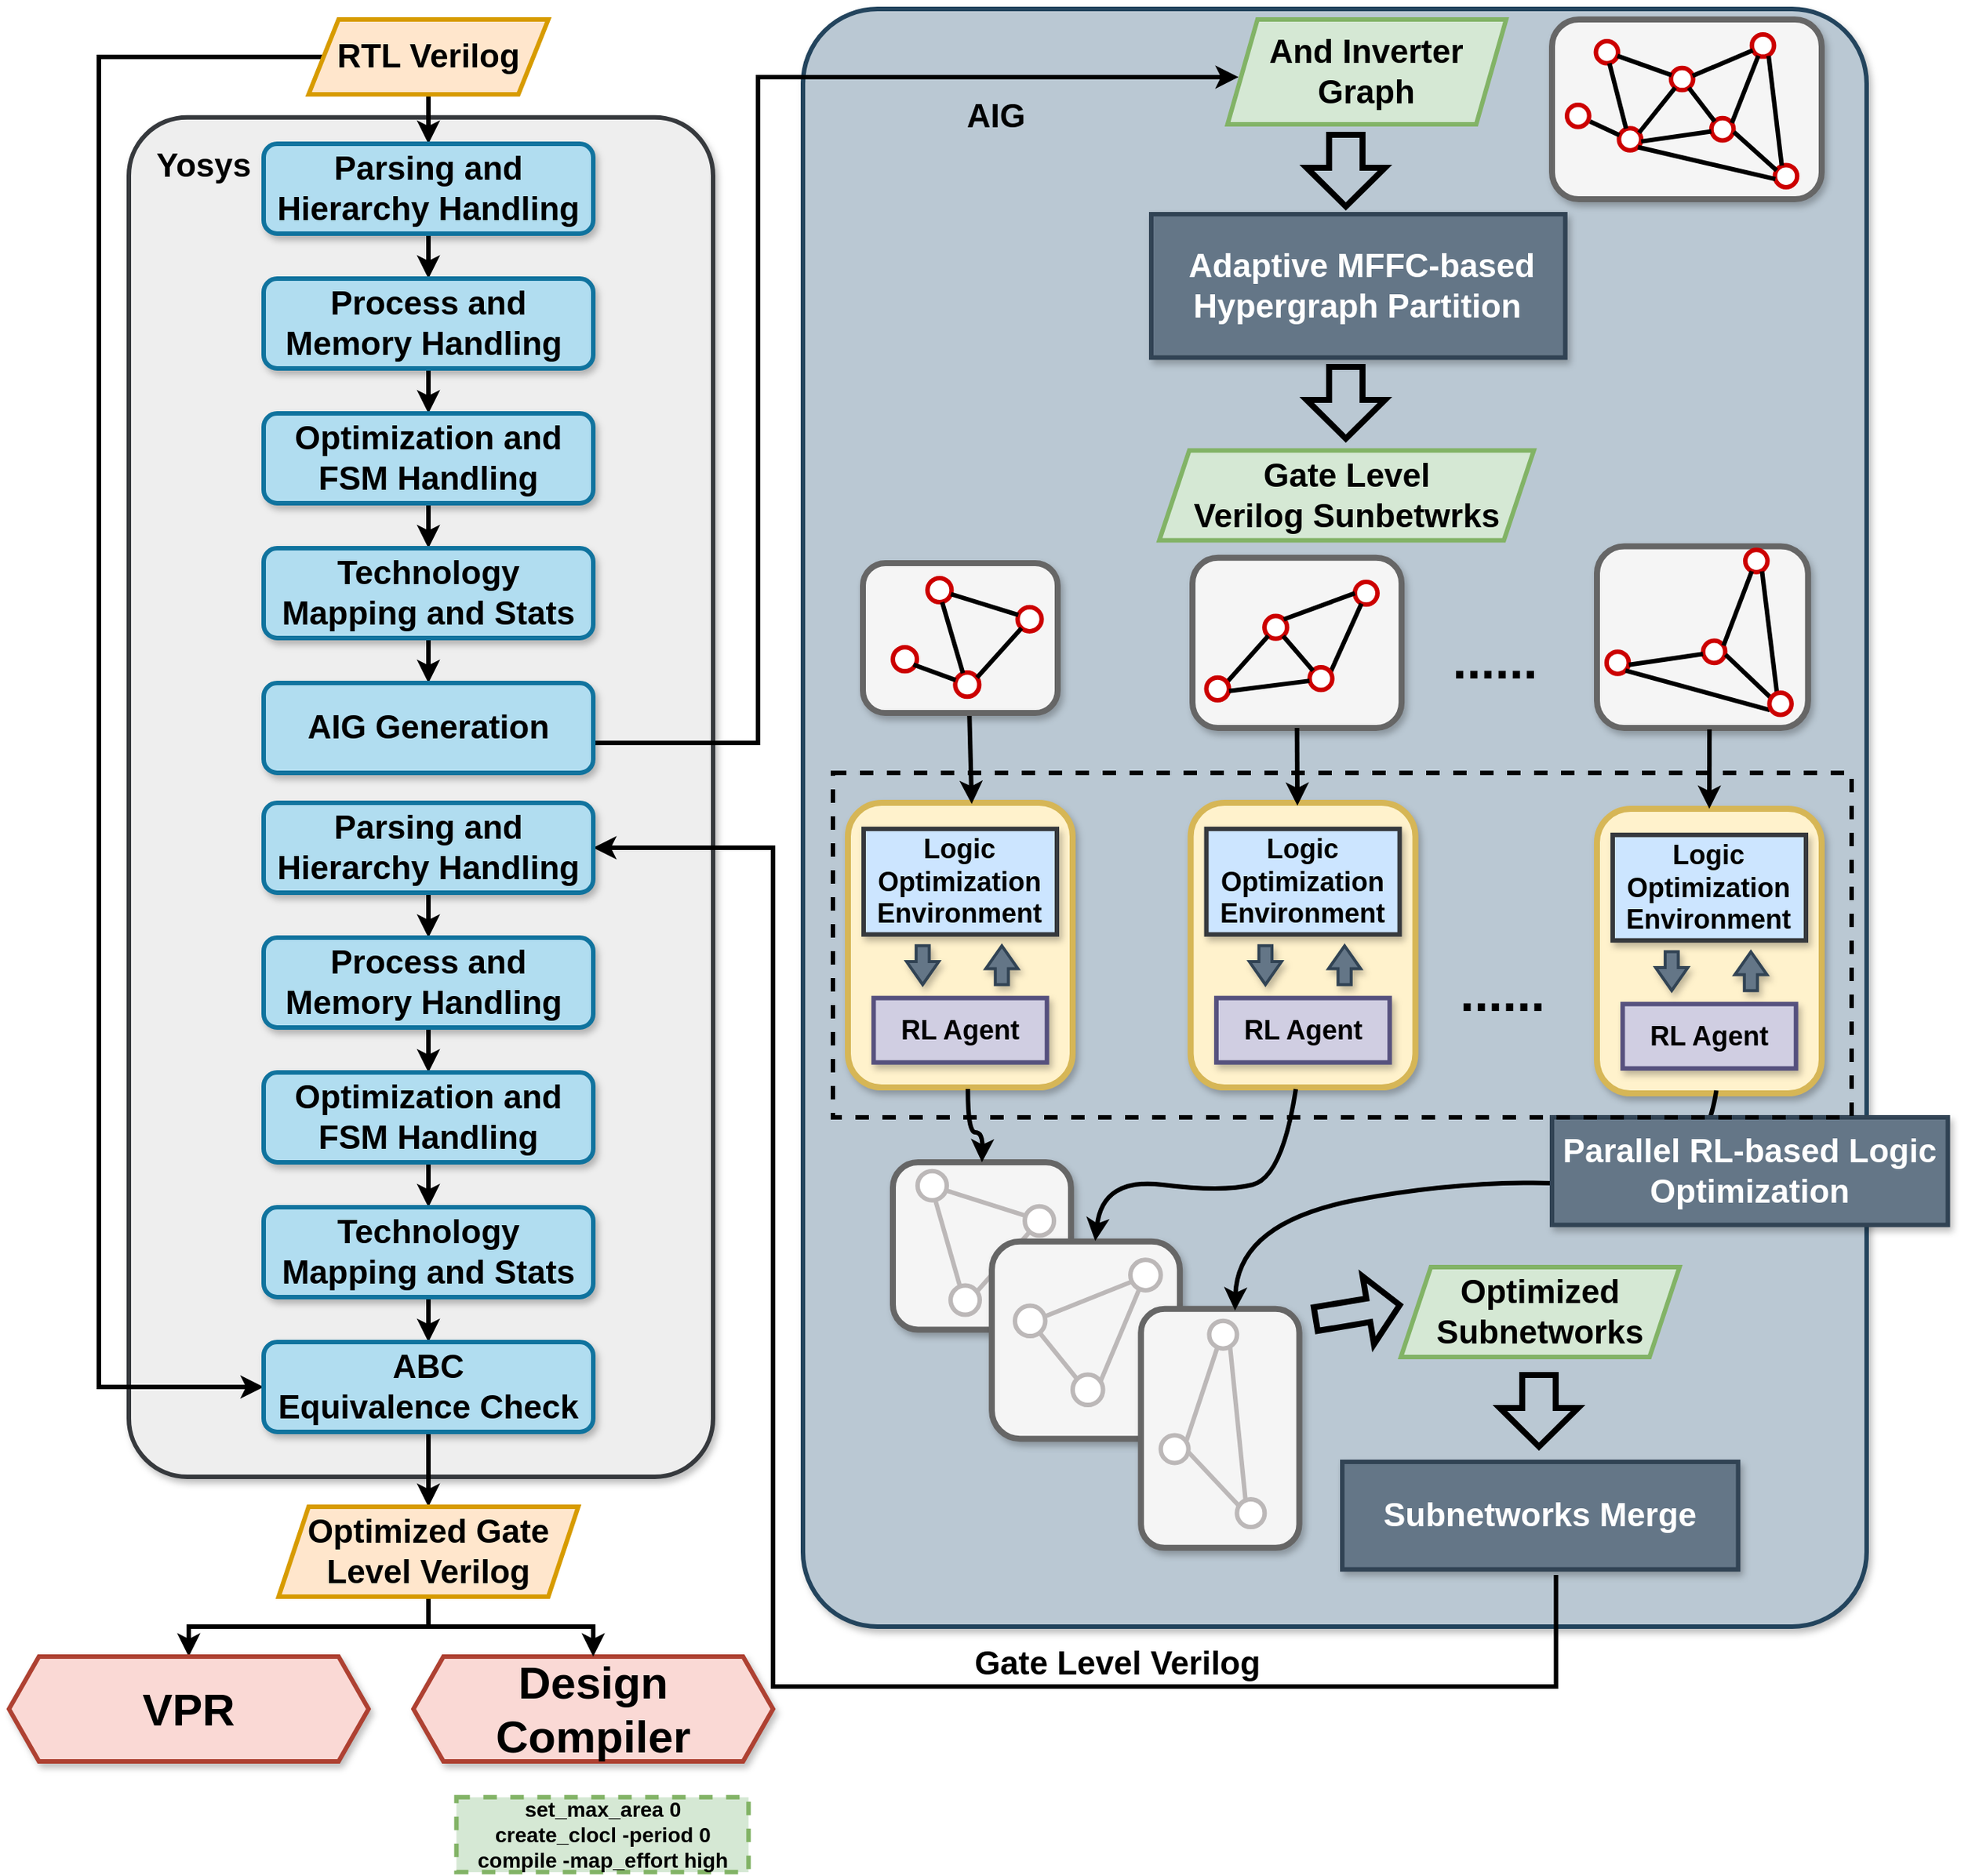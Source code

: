 <mxfile version="24.7.6">
  <diagram name="第 1 页" id="HAvIKgZ25yOHQbioZGKh">
    <mxGraphModel dx="6083" dy="3221" grid="1" gridSize="10" guides="1" tooltips="1" connect="1" arrows="1" fold="1" page="1" pageScale="1" pageWidth="1400" pageHeight="1300" math="0" shadow="0">
      <root>
        <mxCell id="0" />
        <mxCell id="1" parent="0" />
        <mxCell id="H0RHcH_2FTHYZ-mKpaNJ-111" value="" style="rounded=1;whiteSpace=wrap;html=1;fillColor=#bac8d3;strokeColor=#23445d;strokeWidth=3;shadow=1;arcSize=7;textShadow=1;" vertex="1" parent="1">
          <mxGeometry x="-2217" y="-1272" width="710" height="1080" as="geometry" />
        </mxCell>
        <mxCell id="fzru5klA7RKhJBc94vuA-6" value="&lt;font face=&quot;Helvetica&quot; size=&quot;1&quot;&gt;&lt;b style=&quot;font-size: 30px;&quot;&gt;Design Compiler&lt;/b&gt;&lt;/font&gt;" style="shape=hexagon;perimeter=hexagonPerimeter2;whiteSpace=wrap;html=1;fixedSize=1;strokeColor=#ae4132;fillColor=#fad9d5;strokeWidth=3;shadow=1;" parent="1" vertex="1">
          <mxGeometry x="-2477" y="-172" width="240" height="70" as="geometry" />
        </mxCell>
        <mxCell id="fzru5klA7RKhJBc94vuA-12" value="&lt;font face=&quot;Helvetica&quot; style=&quot;font-size: 14px;&quot;&gt;&lt;b style=&quot;&quot;&gt;set_max_area 0&lt;br&gt;create_clocl -period 0&lt;br&gt;compile -map_effort high&lt;/b&gt;&lt;/font&gt;" style="rounded=0;whiteSpace=wrap;html=1;dashed=1;perimeterSpacing=3;strokeWidth=3;fillColor=#d5e8d4;strokeColor=#82b366;" parent="1" vertex="1">
          <mxGeometry x="-2448.32" y="-78.07" width="195" height="50" as="geometry" />
        </mxCell>
        <mxCell id="-el-lTCZ7dYY3-WtjOfP-2" value="" style="rounded=1;whiteSpace=wrap;html=1;fillColor=#eeeeee;strokeColor=#36393d;strokeWidth=3;shadow=1;arcSize=10;" parent="1" vertex="1">
          <mxGeometry x="-2667" y="-1199.66" width="390" height="907.66" as="geometry" />
        </mxCell>
        <mxCell id="-el-lTCZ7dYY3-WtjOfP-6" value="" style="endArrow=classic;html=1;rounded=0;strokeWidth=3;entryX=0.431;entryY=-0.001;entryDx=0;entryDy=0;entryPerimeter=0;edgeStyle=orthogonalEdgeStyle;exitX=1;exitY=0.5;exitDx=0;exitDy=0;" parent="1" edge="1" source="H0RHcH_2FTHYZ-mKpaNJ-228">
          <mxGeometry width="50" height="50" relative="1" as="geometry">
            <mxPoint x="-2377" y="-1022" as="sourcePoint" />
            <mxPoint x="-1926.21" y="-1226.53" as="targetPoint" />
            <Array as="points">
              <mxPoint x="-2563" y="-782" />
              <mxPoint x="-2247" y="-782" />
              <mxPoint x="-2247" y="-1226" />
            </Array>
          </mxGeometry>
        </mxCell>
        <mxCell id="-el-lTCZ7dYY3-WtjOfP-274" value="" style="endArrow=classic;html=1;rounded=0;strokeWidth=3;edgeStyle=orthogonalEdgeStyle;exitX=0.54;exitY=1.052;exitDx=0;exitDy=0;exitPerimeter=0;entryX=1;entryY=0.5;entryDx=0;entryDy=0;" parent="1" source="H0RHcH_2FTHYZ-mKpaNJ-75" edge="1" target="H0RHcH_2FTHYZ-mKpaNJ-242">
          <mxGeometry width="50" height="50" relative="1" as="geometry">
            <mxPoint x="-1664.21" y="-100.06" as="sourcePoint" />
            <mxPoint x="-2407" y="-722" as="targetPoint" />
            <Array as="points">
              <mxPoint x="-1714" y="-152" />
              <mxPoint x="-2237" y="-152" />
              <mxPoint x="-2237" y="-712" />
            </Array>
          </mxGeometry>
        </mxCell>
        <mxCell id="-el-lTCZ7dYY3-WtjOfP-275" value="&lt;b style=&quot;&quot;&gt;&lt;font style=&quot;font-size: 22px;&quot;&gt;AIG&amp;nbsp;&lt;/font&gt;&lt;/b&gt;" style="text;html=1;align=center;verticalAlign=middle;whiteSpace=wrap;rounded=0;" parent="1" vertex="1">
          <mxGeometry x="-2121.62" y="-1205.15" width="74.12" height="10.15" as="geometry" />
        </mxCell>
        <mxCell id="H0RHcH_2FTHYZ-mKpaNJ-250" style="edgeStyle=orthogonalEdgeStyle;rounded=0;orthogonalLoop=1;jettySize=auto;html=1;entryX=0.5;entryY=0;entryDx=0;entryDy=0;strokeWidth=3;" edge="1" parent="1" source="SU_nRj_41NOhbr6IneJR-1" target="H0RHcH_2FTHYZ-mKpaNJ-223">
          <mxGeometry relative="1" as="geometry" />
        </mxCell>
        <mxCell id="H0RHcH_2FTHYZ-mKpaNJ-251" style="edgeStyle=orthogonalEdgeStyle;rounded=0;orthogonalLoop=1;jettySize=auto;html=1;entryX=0;entryY=0.5;entryDx=0;entryDy=0;strokeWidth=3;" edge="1" parent="1" source="SU_nRj_41NOhbr6IneJR-1" target="H0RHcH_2FTHYZ-mKpaNJ-248">
          <mxGeometry relative="1" as="geometry">
            <Array as="points">
              <mxPoint x="-2687" y="-1240" />
              <mxPoint x="-2687" y="-352" />
            </Array>
          </mxGeometry>
        </mxCell>
        <mxCell id="SU_nRj_41NOhbr6IneJR-1" value="&lt;b style=&quot;&quot;&gt;&lt;font style=&quot;font-size: 22px;&quot;&gt;RTL Verilog&lt;/font&gt;&lt;/b&gt;" style="shape=parallelogram;perimeter=parallelogramPerimeter;whiteSpace=wrap;html=1;fixedSize=1;fillColor=#ffe6cc;strokeColor=#d79b00;strokeWidth=3;" parent="1" vertex="1">
          <mxGeometry x="-2547" y="-1265" width="160" height="50" as="geometry" />
        </mxCell>
        <mxCell id="SU_nRj_41NOhbr6IneJR-2" value="&lt;font style=&quot;font-size: 22px;&quot;&gt;&lt;b&gt;Yosys&lt;/b&gt;&lt;/font&gt;" style="text;html=1;align=center;verticalAlign=middle;whiteSpace=wrap;rounded=0;" parent="1" vertex="1">
          <mxGeometry x="-2647" y="-1182" width="60" height="30" as="geometry" />
        </mxCell>
        <mxCell id="H0RHcH_2FTHYZ-mKpaNJ-74" value="" style="shape=flexArrow;endArrow=classic;html=1;rounded=0;strokeWidth=4;endWidth=25.993;endSize=7.303;width=19.31;" edge="1" parent="1">
          <mxGeometry width="50" height="50" relative="1" as="geometry">
            <mxPoint x="-1854.641" y="-1189.998" as="sourcePoint" />
            <mxPoint x="-1854.641" y="-1138.137" as="targetPoint" />
          </mxGeometry>
        </mxCell>
        <mxCell id="H0RHcH_2FTHYZ-mKpaNJ-75" value="&lt;b style=&quot;&quot;&gt;&lt;font style=&quot;font-size: 22px;&quot;&gt;Subnetworks Merge&lt;/font&gt;&lt;/b&gt;" style="rounded=0;whiteSpace=wrap;html=1;fillColor=#647687;fontColor=#ffffff;strokeColor=#314354;strokeWidth=3;shadow=1;container=0;" vertex="1" parent="1">
          <mxGeometry x="-1857.004" y="-301.998" width="264.237" height="71.808" as="geometry" />
        </mxCell>
        <mxCell id="H0RHcH_2FTHYZ-mKpaNJ-76" value="" style="shape=flexArrow;endArrow=classic;html=1;rounded=0;strokeWidth=4;endWidth=25.993;endSize=7.303;width=19.31;" edge="1" parent="1">
          <mxGeometry width="50" height="50" relative="1" as="geometry">
            <mxPoint x="-1725.716" y="-361.997" as="sourcePoint" />
            <mxPoint x="-1725.716" y="-310.136" as="targetPoint" />
          </mxGeometry>
        </mxCell>
        <mxCell id="H0RHcH_2FTHYZ-mKpaNJ-93" value="" style="shape=flexArrow;endArrow=classic;html=1;rounded=0;strokeWidth=4;endWidth=25.993;endSize=7.303;width=19.31;" edge="1" parent="1">
          <mxGeometry width="50" height="50" relative="1" as="geometry">
            <mxPoint x="-1854.641" y="-1035.001" as="sourcePoint" />
            <mxPoint x="-1854.641" y="-983.139" as="targetPoint" />
          </mxGeometry>
        </mxCell>
        <mxCell id="H0RHcH_2FTHYZ-mKpaNJ-94" value="&lt;span style=&quot;font-size: 34px;&quot;&gt;&lt;b&gt;......&lt;/b&gt;&lt;/span&gt;" style="text;html=1;align=center;verticalAlign=middle;whiteSpace=wrap;rounded=0;container=0;" vertex="1" parent="1">
          <mxGeometry x="-1800.645" y="-849.264" width="92.483" height="23.936" as="geometry" />
        </mxCell>
        <mxCell id="H0RHcH_2FTHYZ-mKpaNJ-73" value="&lt;b style=&quot;color: rgb(0, 0, 0);&quot;&gt;&lt;font style=&quot;font-size: 22px;&quot; color=&quot;#ffffff&quot;&gt;&amp;nbsp;Adaptive MFFC-based Hypergraph Partition&lt;/font&gt;&lt;/b&gt;" style="rounded=0;whiteSpace=wrap;html=1;fillColor=#647687;fontColor=#ffffff;strokeColor=#314354;strokeWidth=3;shadow=1;container=0;" vertex="1" parent="1">
          <mxGeometry x="-1984.51" y="-1135" width="276.35" height="95.74" as="geometry" />
        </mxCell>
        <mxCell id="H0RHcH_2FTHYZ-mKpaNJ-119" value="" style="group" vertex="1" connectable="0" parent="1">
          <mxGeometry x="-1687" y="-913.27" width="140.89" height="121.27" as="geometry" />
        </mxCell>
        <mxCell id="H0RHcH_2FTHYZ-mKpaNJ-77" value="" style="rounded=1;whiteSpace=wrap;html=1;fillColor=#f5f5f5;fontColor=#333333;strokeColor=#666666;strokeWidth=4;shadow=1;container=0;" vertex="1" parent="H0RHcH_2FTHYZ-mKpaNJ-119">
          <mxGeometry width="140.89" height="121.27" as="geometry" />
        </mxCell>
        <mxCell id="H0RHcH_2FTHYZ-mKpaNJ-85" value="" style="ellipse;whiteSpace=wrap;html=1;aspect=fixed;strokeColor=#CC0000;strokeWidth=3;container=0;" vertex="1" parent="H0RHcH_2FTHYZ-mKpaNJ-119">
          <mxGeometry x="6.441" y="70.337" width="14.79" height="14.79" as="geometry" />
        </mxCell>
        <mxCell id="H0RHcH_2FTHYZ-mKpaNJ-86" value="" style="ellipse;whiteSpace=wrap;html=1;aspect=fixed;strokeColor=#CC0000;strokeWidth=3;container=0;" vertex="1" parent="H0RHcH_2FTHYZ-mKpaNJ-119">
          <mxGeometry x="70.848" y="63.06" width="14.79" height="14.79" as="geometry" />
        </mxCell>
        <mxCell id="H0RHcH_2FTHYZ-mKpaNJ-87" value="" style="ellipse;whiteSpace=wrap;html=1;aspect=fixed;strokeColor=#CC0000;strokeWidth=3;container=0;" vertex="1" parent="H0RHcH_2FTHYZ-mKpaNJ-119">
          <mxGeometry x="99.026" y="2.425" width="14.79" height="14.79" as="geometry" />
        </mxCell>
        <mxCell id="H0RHcH_2FTHYZ-mKpaNJ-88" value="" style="endArrow=none;html=1;rounded=0;strokeWidth=3;exitX=1.003;exitY=0.597;exitDx=0;exitDy=0;exitPerimeter=0;entryX=-0.006;entryY=0.597;entryDx=0;entryDy=0;entryPerimeter=0;" edge="1" parent="H0RHcH_2FTHYZ-mKpaNJ-119" source="H0RHcH_2FTHYZ-mKpaNJ-85" target="H0RHcH_2FTHYZ-mKpaNJ-86">
          <mxGeometry width="50" height="50" relative="1" as="geometry">
            <mxPoint x="24.958" y="79.068" as="sourcePoint" />
            <mxPoint x="49.11" y="48.508" as="targetPoint" />
          </mxGeometry>
        </mxCell>
        <mxCell id="H0RHcH_2FTHYZ-mKpaNJ-89" value="" style="endArrow=none;html=1;rounded=0;strokeWidth=3;entryX=0.923;entryY=0.216;entryDx=0;entryDy=0;exitX=0.292;exitY=0.963;exitDx=0;exitDy=0;exitPerimeter=0;entryPerimeter=0;" edge="1" parent="H0RHcH_2FTHYZ-mKpaNJ-119" source="H0RHcH_2FTHYZ-mKpaNJ-87" target="H0RHcH_2FTHYZ-mKpaNJ-86">
          <mxGeometry width="50" height="50" relative="1" as="geometry">
            <mxPoint x="59.979" y="48.508" as="sourcePoint" />
            <mxPoint x="77.288" y="70.822" as="targetPoint" />
          </mxGeometry>
        </mxCell>
        <mxCell id="H0RHcH_2FTHYZ-mKpaNJ-90" value="" style="endArrow=none;html=1;rounded=0;strokeWidth=3;exitX=1.012;exitY=0.625;exitDx=0;exitDy=0;exitPerimeter=0;entryX=0.073;entryY=0.237;entryDx=0;entryDy=0;entryPerimeter=0;" edge="1" parent="H0RHcH_2FTHYZ-mKpaNJ-119" source="H0RHcH_2FTHYZ-mKpaNJ-86" target="H0RHcH_2FTHYZ-mKpaNJ-108">
          <mxGeometry width="50" height="50" relative="1" as="geometry">
            <mxPoint x="86.949" y="48.508" as="sourcePoint" />
            <mxPoint x="154.174" y="94.591" as="targetPoint" />
          </mxGeometry>
        </mxCell>
        <mxCell id="H0RHcH_2FTHYZ-mKpaNJ-91" value="" style="endArrow=none;html=1;rounded=0;strokeWidth=3;entryX=0.308;entryY=0.021;entryDx=0;entryDy=0;exitX=0.755;exitY=0.968;exitDx=0;exitDy=0;exitPerimeter=0;entryPerimeter=0;" edge="1" parent="H0RHcH_2FTHYZ-mKpaNJ-119" source="H0RHcH_2FTHYZ-mKpaNJ-87">
          <mxGeometry width="50" height="50" relative="1" as="geometry">
            <mxPoint x="107.881" y="26.194" as="sourcePoint" />
            <mxPoint x="120.087" y="97.423" as="targetPoint" />
          </mxGeometry>
        </mxCell>
        <mxCell id="H0RHcH_2FTHYZ-mKpaNJ-92" value="" style="endArrow=none;html=1;rounded=0;strokeWidth=3;exitX=1;exitY=1;exitDx=0;exitDy=0;entryX=0.018;entryY=0.633;entryDx=0;entryDy=0;entryPerimeter=0;" edge="1" parent="H0RHcH_2FTHYZ-mKpaNJ-119" source="H0RHcH_2FTHYZ-mKpaNJ-85">
          <mxGeometry width="50" height="50" relative="1" as="geometry">
            <mxPoint x="26.568" y="86.829" as="sourcePoint" />
            <mxPoint x="115.417" y="109.298" as="targetPoint" />
          </mxGeometry>
        </mxCell>
        <mxCell id="H0RHcH_2FTHYZ-mKpaNJ-108" value="" style="ellipse;whiteSpace=wrap;html=1;aspect=fixed;strokeColor=#CC0000;strokeWidth=3;container=0;" vertex="1" parent="H0RHcH_2FTHYZ-mKpaNJ-119">
          <mxGeometry x="115.127" y="97.744" width="14.79" height="14.79" as="geometry" />
        </mxCell>
        <mxCell id="H0RHcH_2FTHYZ-mKpaNJ-10" value="&lt;span style=&quot;font-size: 34px;&quot;&gt;&lt;b&gt;......&lt;/b&gt;&lt;/span&gt;" style="text;html=1;align=center;verticalAlign=middle;whiteSpace=wrap;rounded=0;container=0;" vertex="1" parent="1">
          <mxGeometry x="-1796.021" y="-627.058" width="92.483" height="23.936" as="geometry" />
        </mxCell>
        <mxCell id="H0RHcH_2FTHYZ-mKpaNJ-186" value="" style="group" vertex="1" connectable="0" parent="1">
          <mxGeometry x="-1717" y="-1265" width="180" height="120" as="geometry" />
        </mxCell>
        <mxCell id="H0RHcH_2FTHYZ-mKpaNJ-185" value="" style="rounded=1;whiteSpace=wrap;html=1;fillColor=#f5f5f5;fontColor=#333333;strokeColor=#666666;strokeWidth=4;shadow=1;container=0;" vertex="1" parent="H0RHcH_2FTHYZ-mKpaNJ-186">
          <mxGeometry width="180" height="120" as="geometry" />
        </mxCell>
        <mxCell id="H0RHcH_2FTHYZ-mKpaNJ-155" value="" style="ellipse;whiteSpace=wrap;html=1;aspect=fixed;strokeColor=#CC0000;strokeWidth=3;container=0;" vertex="1" parent="H0RHcH_2FTHYZ-mKpaNJ-186">
          <mxGeometry x="29.28" y="14.472" width="14.81" height="14.81" as="geometry" />
        </mxCell>
        <mxCell id="H0RHcH_2FTHYZ-mKpaNJ-156" value="" style="ellipse;whiteSpace=wrap;html=1;aspect=fixed;strokeColor=#CC0000;strokeWidth=3;container=0;" vertex="1" parent="H0RHcH_2FTHYZ-mKpaNJ-186">
          <mxGeometry x="44.704" y="72.605" width="14.81" height="14.81" as="geometry" />
        </mxCell>
        <mxCell id="H0RHcH_2FTHYZ-mKpaNJ-157" value="" style="ellipse;whiteSpace=wrap;html=1;aspect=fixed;strokeColor=#CC0000;strokeWidth=3;container=0;" vertex="1" parent="H0RHcH_2FTHYZ-mKpaNJ-186">
          <mxGeometry x="79.408" y="32.359" width="14.81" height="14.81" as="geometry" />
        </mxCell>
        <mxCell id="H0RHcH_2FTHYZ-mKpaNJ-158" value="" style="ellipse;whiteSpace=wrap;html=1;aspect=fixed;strokeColor=#CC0000;strokeWidth=3;container=0;" vertex="1" parent="H0RHcH_2FTHYZ-mKpaNJ-186">
          <mxGeometry x="106.4" y="65.898" width="14.81" height="14.81" as="geometry" />
        </mxCell>
        <mxCell id="H0RHcH_2FTHYZ-mKpaNJ-159" value="" style="ellipse;whiteSpace=wrap;html=1;aspect=fixed;strokeColor=#CC0000;strokeWidth=3;container=0;" vertex="1" parent="H0RHcH_2FTHYZ-mKpaNJ-186">
          <mxGeometry x="133.392" y="10" width="14.81" height="14.81" as="geometry" />
        </mxCell>
        <mxCell id="H0RHcH_2FTHYZ-mKpaNJ-160" value="" style="ellipse;whiteSpace=wrap;html=1;aspect=fixed;strokeColor=#CC0000;strokeWidth=3;container=0;" vertex="1" parent="H0RHcH_2FTHYZ-mKpaNJ-186">
          <mxGeometry x="148.816" y="97.2" width="14.81" height="14.81" as="geometry" />
        </mxCell>
        <mxCell id="H0RHcH_2FTHYZ-mKpaNJ-161" value="" style="ellipse;whiteSpace=wrap;html=1;aspect=fixed;strokeColor=#CC0000;strokeWidth=3;container=0;" vertex="1" parent="H0RHcH_2FTHYZ-mKpaNJ-186">
          <mxGeometry x="10" y="56.954" width="14.81" height="14.81" as="geometry" />
        </mxCell>
        <mxCell id="H0RHcH_2FTHYZ-mKpaNJ-162" value="" style="endArrow=none;html=1;rounded=0;strokeWidth=3;exitX=0.017;exitY=0.313;exitDx=0;exitDy=0;exitPerimeter=0;" edge="1" parent="H0RHcH_2FTHYZ-mKpaNJ-186" source="H0RHcH_2FTHYZ-mKpaNJ-156">
          <mxGeometry width="50" height="50" relative="1" as="geometry">
            <mxPoint x="6.144" y="90.493" as="sourcePoint" />
            <mxPoint x="25.424" y="68.134" as="targetPoint" />
          </mxGeometry>
        </mxCell>
        <mxCell id="H0RHcH_2FTHYZ-mKpaNJ-163" value="" style="endArrow=none;html=1;rounded=0;strokeWidth=3;exitX=0.321;exitY=0.022;exitDx=0;exitDy=0;exitPerimeter=0;entryX=0.609;entryY=1;entryDx=0;entryDy=0;entryPerimeter=0;" edge="1" parent="H0RHcH_2FTHYZ-mKpaNJ-186" source="H0RHcH_2FTHYZ-mKpaNJ-156" target="H0RHcH_2FTHYZ-mKpaNJ-155">
          <mxGeometry width="50" height="50" relative="1" as="geometry">
            <mxPoint x="56.658" y="42.644" as="sourcePoint" />
            <mxPoint x="36.992" y="32.359" as="targetPoint" />
          </mxGeometry>
        </mxCell>
        <mxCell id="H0RHcH_2FTHYZ-mKpaNJ-164" value="" style="endArrow=none;html=1;rounded=0;strokeWidth=3;exitX=0.027;exitY=0.324;exitDx=0;exitDy=0;exitPerimeter=0;entryX=0.974;entryY=0.663;entryDx=0;entryDy=0;entryPerimeter=0;" edge="1" parent="H0RHcH_2FTHYZ-mKpaNJ-186" source="H0RHcH_2FTHYZ-mKpaNJ-157" target="H0RHcH_2FTHYZ-mKpaNJ-155">
          <mxGeometry width="50" height="50" relative="1" as="geometry">
            <mxPoint x="64.37" y="38.172" as="sourcePoint" />
            <mxPoint x="44.704" y="27.887" as="targetPoint" />
          </mxGeometry>
        </mxCell>
        <mxCell id="H0RHcH_2FTHYZ-mKpaNJ-165" value="" style="endArrow=none;html=1;rounded=0;strokeWidth=3;exitX=0.906;exitY=0.204;exitDx=0;exitDy=0;exitPerimeter=0;" edge="1" parent="H0RHcH_2FTHYZ-mKpaNJ-186" source="H0RHcH_2FTHYZ-mKpaNJ-156" target="H0RHcH_2FTHYZ-mKpaNJ-157">
          <mxGeometry width="50" height="50" relative="1" as="geometry">
            <mxPoint x="52.802" y="87.362" as="sourcePoint" />
            <mxPoint x="33.136" y="77.077" as="targetPoint" />
          </mxGeometry>
        </mxCell>
        <mxCell id="H0RHcH_2FTHYZ-mKpaNJ-166" value="" style="endArrow=none;html=1;rounded=0;strokeWidth=3;exitX=1.003;exitY=0.597;exitDx=0;exitDy=0;exitPerimeter=0;entryX=-0.006;entryY=0.597;entryDx=0;entryDy=0;entryPerimeter=0;" edge="1" parent="H0RHcH_2FTHYZ-mKpaNJ-186" source="H0RHcH_2FTHYZ-mKpaNJ-156" target="H0RHcH_2FTHYZ-mKpaNJ-158">
          <mxGeometry width="50" height="50" relative="1" as="geometry">
            <mxPoint x="62.442" y="80.655" as="sourcePoint" />
            <mxPoint x="85.578" y="52.482" as="targetPoint" />
          </mxGeometry>
        </mxCell>
        <mxCell id="H0RHcH_2FTHYZ-mKpaNJ-167" value="" style="endArrow=none;html=1;rounded=0;strokeWidth=3;entryX=0;entryY=0;entryDx=0;entryDy=0;" edge="1" parent="H0RHcH_2FTHYZ-mKpaNJ-186" source="H0RHcH_2FTHYZ-mKpaNJ-157" target="H0RHcH_2FTHYZ-mKpaNJ-158">
          <mxGeometry width="50" height="50" relative="1" as="geometry">
            <mxPoint x="63.984" y="87.809" as="sourcePoint" />
            <mxPoint x="111.027" y="83.785" as="targetPoint" />
          </mxGeometry>
        </mxCell>
        <mxCell id="H0RHcH_2FTHYZ-mKpaNJ-168" value="" style="endArrow=none;html=1;rounded=0;strokeWidth=3;exitX=0.975;exitY=0.358;exitDx=0;exitDy=0;exitPerimeter=0;entryX=0.04;entryY=0.72;entryDx=0;entryDy=0;entryPerimeter=0;" edge="1" parent="H0RHcH_2FTHYZ-mKpaNJ-186" source="H0RHcH_2FTHYZ-mKpaNJ-157" target="H0RHcH_2FTHYZ-mKpaNJ-159">
          <mxGeometry width="50" height="50" relative="1" as="geometry">
            <mxPoint x="62.442" y="80.655" as="sourcePoint" />
            <mxPoint x="85.578" y="52.482" as="targetPoint" />
          </mxGeometry>
        </mxCell>
        <mxCell id="H0RHcH_2FTHYZ-mKpaNJ-169" value="" style="endArrow=none;html=1;rounded=0;strokeWidth=3;entryX=0.923;entryY=0.216;entryDx=0;entryDy=0;exitX=0.292;exitY=0.963;exitDx=0;exitDy=0;exitPerimeter=0;entryPerimeter=0;" edge="1" parent="H0RHcH_2FTHYZ-mKpaNJ-186" source="H0RHcH_2FTHYZ-mKpaNJ-159" target="H0RHcH_2FTHYZ-mKpaNJ-158">
          <mxGeometry width="50" height="50" relative="1" as="geometry">
            <mxPoint x="95.989" y="52.482" as="sourcePoint" />
            <mxPoint x="112.57" y="73.053" as="targetPoint" />
          </mxGeometry>
        </mxCell>
        <mxCell id="H0RHcH_2FTHYZ-mKpaNJ-170" value="" style="endArrow=none;html=1;rounded=0;strokeWidth=3;exitX=1.012;exitY=0.625;exitDx=0;exitDy=0;exitPerimeter=0;entryX=0.073;entryY=0.237;entryDx=0;entryDy=0;entryPerimeter=0;" edge="1" parent="H0RHcH_2FTHYZ-mKpaNJ-186" source="H0RHcH_2FTHYZ-mKpaNJ-158" target="H0RHcH_2FTHYZ-mKpaNJ-160">
          <mxGeometry width="50" height="50" relative="1" as="geometry">
            <mxPoint x="95.989" y="52.482" as="sourcePoint" />
            <mxPoint x="160.384" y="94.964" as="targetPoint" />
          </mxGeometry>
        </mxCell>
        <mxCell id="H0RHcH_2FTHYZ-mKpaNJ-171" value="" style="endArrow=none;html=1;rounded=0;strokeWidth=3;entryX=0.308;entryY=0.021;entryDx=0;entryDy=0;exitX=0.755;exitY=0.968;exitDx=0;exitDy=0;exitPerimeter=0;entryPerimeter=0;" edge="1" parent="H0RHcH_2FTHYZ-mKpaNJ-186" source="H0RHcH_2FTHYZ-mKpaNJ-159" target="H0RHcH_2FTHYZ-mKpaNJ-160">
          <mxGeometry width="50" height="50" relative="1" as="geometry">
            <mxPoint x="141.875" y="31.912" as="sourcePoint" />
            <mxPoint x="124.523" y="74.394" as="targetPoint" />
          </mxGeometry>
        </mxCell>
        <mxCell id="H0RHcH_2FTHYZ-mKpaNJ-172" value="" style="endArrow=none;html=1;rounded=0;strokeWidth=3;exitX=1;exitY=1;exitDx=0;exitDy=0;entryX=0.018;entryY=0.633;entryDx=0;entryDy=0;entryPerimeter=0;" edge="1" parent="H0RHcH_2FTHYZ-mKpaNJ-186" source="H0RHcH_2FTHYZ-mKpaNJ-156" target="H0RHcH_2FTHYZ-mKpaNJ-160">
          <mxGeometry width="50" height="50" relative="1" as="geometry">
            <mxPoint x="63.984" y="87.809" as="sourcePoint" />
            <mxPoint x="168.096" y="99.436" as="targetPoint" />
          </mxGeometry>
        </mxCell>
        <mxCell id="H0RHcH_2FTHYZ-mKpaNJ-187" value="&lt;b style=&quot;font-size: 22px;&quot;&gt;And Inverter Graph&lt;/b&gt;" style="shape=parallelogram;perimeter=parallelogramPerimeter;whiteSpace=wrap;html=1;fixedSize=1;fillColor=#d5e8d4;strokeColor=#82b366;strokeWidth=3;" vertex="1" parent="1">
          <mxGeometry x="-1933.6" y="-1265" width="185.98" height="70" as="geometry" />
        </mxCell>
        <mxCell id="H0RHcH_2FTHYZ-mKpaNJ-188" value="" style="group" vertex="1" connectable="0" parent="1">
          <mxGeometry x="-1957" y="-905.6" width="139.57" height="113.6" as="geometry" />
        </mxCell>
        <mxCell id="H0RHcH_2FTHYZ-mKpaNJ-78" value="" style="rounded=1;whiteSpace=wrap;html=1;fillColor=#f5f5f5;fontColor=#333333;strokeColor=#666666;strokeWidth=4;shadow=1;container=0;" vertex="1" parent="H0RHcH_2FTHYZ-mKpaNJ-188">
          <mxGeometry width="139.57" height="113.6" as="geometry" />
        </mxCell>
        <mxCell id="H0RHcH_2FTHYZ-mKpaNJ-115" value="" style="group" vertex="1" connectable="0" parent="H0RHcH_2FTHYZ-mKpaNJ-188">
          <mxGeometry x="9.26" y="16.09" width="129.57" height="93.6" as="geometry" />
        </mxCell>
        <mxCell id="H0RHcH_2FTHYZ-mKpaNJ-79" value="" style="ellipse;whiteSpace=wrap;html=1;aspect=fixed;strokeColor=#CC0000;strokeWidth=3;container=0;" vertex="1" parent="H0RHcH_2FTHYZ-mKpaNJ-115">
          <mxGeometry x="38.787" y="22.817" width="15.113" height="15.113" as="geometry" />
        </mxCell>
        <mxCell id="H0RHcH_2FTHYZ-mKpaNJ-80" value="" style="ellipse;whiteSpace=wrap;html=1;aspect=fixed;strokeColor=#CC0000;strokeWidth=3;container=0;" vertex="1" parent="H0RHcH_2FTHYZ-mKpaNJ-115">
          <mxGeometry x="99.121" width="15.113" height="15.113" as="geometry" />
        </mxCell>
        <mxCell id="H0RHcH_2FTHYZ-mKpaNJ-81" value="" style="endArrow=none;html=1;rounded=0;strokeWidth=3;exitX=0.906;exitY=0.204;exitDx=0;exitDy=0;exitPerimeter=0;" edge="1" parent="H0RHcH_2FTHYZ-mKpaNJ-115" source="H0RHcH_2FTHYZ-mKpaNJ-105" target="H0RHcH_2FTHYZ-mKpaNJ-79">
          <mxGeometry width="50" height="50" relative="1" as="geometry">
            <mxPoint x="9.05" y="78.946" as="sourcePoint" />
            <mxPoint x="-12.929" y="68.45" as="targetPoint" />
          </mxGeometry>
        </mxCell>
        <mxCell id="H0RHcH_2FTHYZ-mKpaNJ-84" value="" style="endArrow=none;html=1;rounded=0;strokeWidth=3;entryX=0.923;entryY=0.216;entryDx=0;entryDy=0;exitX=0.292;exitY=0.963;exitDx=0;exitDy=0;exitPerimeter=0;entryPerimeter=0;" edge="1" parent="H0RHcH_2FTHYZ-mKpaNJ-115" source="H0RHcH_2FTHYZ-mKpaNJ-80" target="H0RHcH_2FTHYZ-mKpaNJ-106">
          <mxGeometry width="50" height="50" relative="1" as="geometry">
            <mxPoint x="57.318" y="43.352" as="sourcePoint" />
            <mxPoint x="75.849" y="64.343" as="targetPoint" />
          </mxGeometry>
        </mxCell>
        <mxCell id="H0RHcH_2FTHYZ-mKpaNJ-105" value="" style="ellipse;whiteSpace=wrap;html=1;aspect=fixed;strokeColor=#CC0000;strokeWidth=3;container=0;" vertex="1" parent="H0RHcH_2FTHYZ-mKpaNJ-115">
          <mxGeometry y="63.887" width="15.113" height="15.113" as="geometry" />
        </mxCell>
        <mxCell id="H0RHcH_2FTHYZ-mKpaNJ-106" value="" style="ellipse;whiteSpace=wrap;html=1;aspect=fixed;strokeColor=#CC0000;strokeWidth=3;container=0;" vertex="1" parent="H0RHcH_2FTHYZ-mKpaNJ-115">
          <mxGeometry x="68.954" y="57.042" width="15.113" height="15.113" as="geometry" />
        </mxCell>
        <mxCell id="H0RHcH_2FTHYZ-mKpaNJ-107" value="" style="endArrow=none;html=1;rounded=0;strokeWidth=3;exitX=1.003;exitY=0.597;exitDx=0;exitDy=0;exitPerimeter=0;entryX=-0.006;entryY=0.597;entryDx=0;entryDy=0;entryPerimeter=0;" edge="1" parent="H0RHcH_2FTHYZ-mKpaNJ-115" source="H0RHcH_2FTHYZ-mKpaNJ-105" target="H0RHcH_2FTHYZ-mKpaNJ-106">
          <mxGeometry width="50" height="50" relative="1" as="geometry">
            <mxPoint x="19.824" y="72.101" as="sourcePoint" />
            <mxPoint x="45.682" y="43.352" as="targetPoint" />
          </mxGeometry>
        </mxCell>
        <mxCell id="H0RHcH_2FTHYZ-mKpaNJ-82" value="" style="endArrow=none;html=1;rounded=0;strokeWidth=3;entryX=0;entryY=0;entryDx=0;entryDy=0;" edge="1" parent="H0RHcH_2FTHYZ-mKpaNJ-115" source="H0RHcH_2FTHYZ-mKpaNJ-79" target="H0RHcH_2FTHYZ-mKpaNJ-106">
          <mxGeometry width="50" height="50" relative="1" as="geometry">
            <mxPoint x="21.548" y="79.403" as="sourcePoint" />
            <mxPoint x="74.126" y="75.295" as="targetPoint" />
          </mxGeometry>
        </mxCell>
        <mxCell id="H0RHcH_2FTHYZ-mKpaNJ-116" style="rounded=0;orthogonalLoop=1;jettySize=auto;html=1;exitX=1;exitY=0;exitDx=0;exitDy=0;entryX=0;entryY=0.5;entryDx=0;entryDy=0;endArrow=none;endFill=0;strokeWidth=3;" edge="1" parent="H0RHcH_2FTHYZ-mKpaNJ-115" source="H0RHcH_2FTHYZ-mKpaNJ-79" target="H0RHcH_2FTHYZ-mKpaNJ-80">
          <mxGeometry relative="1" as="geometry" />
        </mxCell>
        <mxCell id="H0RHcH_2FTHYZ-mKpaNJ-189" value="&lt;div&gt;&lt;b&gt;&lt;font style=&quot;font-size: 22px;&quot;&gt;Gate Level Verilog&lt;/font&gt;&lt;/b&gt;&lt;b style=&quot;background-color: initial;&quot;&gt;&lt;font style=&quot;font-size: 22px;&quot;&gt;&amp;nbsp;Sunbetwrks&lt;/font&gt;&lt;/b&gt;&lt;/div&gt;" style="shape=parallelogram;perimeter=parallelogramPerimeter;whiteSpace=wrap;html=1;fixedSize=1;fillColor=#d5e8d4;strokeColor=#82b366;strokeWidth=3;" vertex="1" parent="1">
          <mxGeometry x="-1979.14" y="-977.27" width="250" height="60" as="geometry" />
        </mxCell>
        <mxCell id="H0RHcH_2FTHYZ-mKpaNJ-190" value="&lt;div&gt;&lt;b style=&quot;font-size: 22px;&quot;&gt;Optimized Subnetworks&lt;/b&gt;&lt;br&gt;&lt;/div&gt;" style="shape=parallelogram;perimeter=parallelogramPerimeter;whiteSpace=wrap;html=1;fixedSize=1;fillColor=#d5e8d4;strokeColor=#82b366;strokeWidth=3;" vertex="1" parent="1">
          <mxGeometry x="-1817.88" y="-432" width="185.98" height="60" as="geometry" />
        </mxCell>
        <mxCell id="H0RHcH_2FTHYZ-mKpaNJ-191" value="" style="group" vertex="1" connectable="0" parent="1">
          <mxGeometry x="-2156.999" y="-501.999" width="271.305" height="257.416" as="geometry" />
        </mxCell>
        <mxCell id="H0RHcH_2FTHYZ-mKpaNJ-30" value="" style="rounded=1;whiteSpace=wrap;html=1;fillColor=#f5f5f5;fontColor=#333333;strokeColor=#666666;strokeWidth=4;shadow=1;container=0;" vertex="1" parent="H0RHcH_2FTHYZ-mKpaNJ-191">
          <mxGeometry width="118.907" height="111.701" as="geometry" />
        </mxCell>
        <mxCell id="H0RHcH_2FTHYZ-mKpaNJ-31" value="" style="ellipse;whiteSpace=wrap;html=1;aspect=fixed;strokeColor=#bcb8b8;strokeWidth=3;container=0;" vertex="1" parent="H0RHcH_2FTHYZ-mKpaNJ-191">
          <mxGeometry x="16.515" y="5.879" width="19.47" height="19.47" as="geometry" />
        </mxCell>
        <mxCell id="H0RHcH_2FTHYZ-mKpaNJ-32" value="" style="ellipse;whiteSpace=wrap;html=1;aspect=fixed;strokeColor=#bcb8b8;strokeWidth=3;container=0;" vertex="1" parent="H0RHcH_2FTHYZ-mKpaNJ-191">
          <mxGeometry x="38.535" y="82.306" width="19.47" height="19.47" as="geometry" />
        </mxCell>
        <mxCell id="H0RHcH_2FTHYZ-mKpaNJ-33" value="" style="ellipse;whiteSpace=wrap;html=1;aspect=fixed;strokeColor=#bcb8b8;strokeWidth=3;container=0;" vertex="1" parent="H0RHcH_2FTHYZ-mKpaNJ-191">
          <mxGeometry x="88.079" y="29.395" width="19.47" height="19.47" as="geometry" />
        </mxCell>
        <mxCell id="H0RHcH_2FTHYZ-mKpaNJ-34" value="" style="endArrow=none;html=1;rounded=0;strokeWidth=3;exitX=0.321;exitY=0.022;exitDx=0;exitDy=0;exitPerimeter=0;entryX=0.609;entryY=1;entryDx=0;entryDy=0;entryPerimeter=0;strokeColor=#bcb8b8;" edge="1" parent="H0RHcH_2FTHYZ-mKpaNJ-191" source="H0RHcH_2FTHYZ-mKpaNJ-32" target="H0RHcH_2FTHYZ-mKpaNJ-31">
          <mxGeometry width="50" height="50" relative="1" as="geometry">
            <mxPoint x="55.6" y="42.917" as="sourcePoint" />
            <mxPoint x="27.525" y="29.395" as="targetPoint" />
          </mxGeometry>
        </mxCell>
        <mxCell id="H0RHcH_2FTHYZ-mKpaNJ-35" value="" style="endArrow=none;html=1;rounded=0;strokeWidth=3;exitX=0.027;exitY=0.324;exitDx=0;exitDy=0;exitPerimeter=0;entryX=0.974;entryY=0.663;entryDx=0;entryDy=0;entryPerimeter=0;strokeColor=#bcb8b8;" edge="1" parent="H0RHcH_2FTHYZ-mKpaNJ-191" source="H0RHcH_2FTHYZ-mKpaNJ-33" target="H0RHcH_2FTHYZ-mKpaNJ-31">
          <mxGeometry width="50" height="50" relative="1" as="geometry">
            <mxPoint x="66.61" y="37.038" as="sourcePoint" />
            <mxPoint x="38.535" y="23.516" as="targetPoint" />
          </mxGeometry>
        </mxCell>
        <mxCell id="H0RHcH_2FTHYZ-mKpaNJ-36" value="" style="endArrow=none;html=1;rounded=0;strokeWidth=3;exitX=0.906;exitY=0.204;exitDx=0;exitDy=0;exitPerimeter=0;strokeColor=#bcb8b8;" edge="1" parent="H0RHcH_2FTHYZ-mKpaNJ-191" source="H0RHcH_2FTHYZ-mKpaNJ-32" target="H0RHcH_2FTHYZ-mKpaNJ-33">
          <mxGeometry width="50" height="50" relative="1" as="geometry">
            <mxPoint x="50.095" y="101.707" as="sourcePoint" />
            <mxPoint x="22.02" y="88.185" as="targetPoint" />
          </mxGeometry>
        </mxCell>
        <mxCell id="H0RHcH_2FTHYZ-mKpaNJ-37" value="" style="rounded=1;whiteSpace=wrap;html=1;fillColor=#f5f5f5;fontColor=#333333;strokeColor=#666666;strokeWidth=4;shadow=1;container=0;" vertex="1" parent="H0RHcH_2FTHYZ-mKpaNJ-191">
          <mxGeometry x="66.059" y="52.914" width="125.513" height="131.648" as="geometry" />
        </mxCell>
        <mxCell id="H0RHcH_2FTHYZ-mKpaNJ-38" value="" style="ellipse;whiteSpace=wrap;html=1;aspect=fixed;strokeColor=#BCB8B8;strokeWidth=3;container=0;" vertex="1" parent="H0RHcH_2FTHYZ-mKpaNJ-191">
          <mxGeometry x="81.473" y="95.777" width="20.279" height="20.279" as="geometry" />
        </mxCell>
        <mxCell id="H0RHcH_2FTHYZ-mKpaNJ-39" value="" style="ellipse;whiteSpace=wrap;html=1;aspect=fixed;strokeColor=#BCB8B8;strokeWidth=3;container=0;" vertex="1" parent="H0RHcH_2FTHYZ-mKpaNJ-191">
          <mxGeometry x="120.008" y="141.7" width="20.279" height="20.279" as="geometry" />
        </mxCell>
        <mxCell id="H0RHcH_2FTHYZ-mKpaNJ-40" value="" style="ellipse;whiteSpace=wrap;html=1;aspect=fixed;strokeColor=#BCB8B8;strokeWidth=3;container=0;" vertex="1" parent="H0RHcH_2FTHYZ-mKpaNJ-191">
          <mxGeometry x="158.542" y="65.161" width="20.279" height="20.279" as="geometry" />
        </mxCell>
        <mxCell id="H0RHcH_2FTHYZ-mKpaNJ-41" value="" style="endArrow=none;html=1;rounded=0;strokeWidth=3;entryX=0;entryY=0;entryDx=0;entryDy=0;strokeColor=#BCB8B8;" edge="1" parent="H0RHcH_2FTHYZ-mKpaNJ-191" source="H0RHcH_2FTHYZ-mKpaNJ-38" target="H0RHcH_2FTHYZ-mKpaNJ-39">
          <mxGeometry width="50" height="50" relative="1" as="geometry">
            <mxPoint x="59.453" y="171.704" as="sourcePoint" />
            <mxPoint x="126.614" y="166.193" as="targetPoint" />
          </mxGeometry>
        </mxCell>
        <mxCell id="H0RHcH_2FTHYZ-mKpaNJ-42" value="" style="endArrow=none;html=1;rounded=0;strokeWidth=3;exitX=0.975;exitY=0.358;exitDx=0;exitDy=0;exitPerimeter=0;entryX=0.04;entryY=0.72;entryDx=0;entryDy=0;entryPerimeter=0;strokeColor=#BCB8B8;" edge="1" parent="H0RHcH_2FTHYZ-mKpaNJ-191" source="H0RHcH_2FTHYZ-mKpaNJ-38" target="H0RHcH_2FTHYZ-mKpaNJ-40">
          <mxGeometry width="50" height="50" relative="1" as="geometry">
            <mxPoint x="57.251" y="161.907" as="sourcePoint" />
            <mxPoint x="90.281" y="123.331" as="targetPoint" />
          </mxGeometry>
        </mxCell>
        <mxCell id="H0RHcH_2FTHYZ-mKpaNJ-43" value="" style="endArrow=none;html=1;rounded=0;strokeWidth=3;entryX=0.923;entryY=0.216;entryDx=0;entryDy=0;exitX=0.292;exitY=0.963;exitDx=0;exitDy=0;exitPerimeter=0;entryPerimeter=0;strokeColor=#BCB8B8;" edge="1" parent="H0RHcH_2FTHYZ-mKpaNJ-191" source="H0RHcH_2FTHYZ-mKpaNJ-40" target="H0RHcH_2FTHYZ-mKpaNJ-39">
          <mxGeometry width="50" height="50" relative="1" as="geometry">
            <mxPoint x="105.144" y="123.331" as="sourcePoint" />
            <mxPoint x="128.815" y="151.497" as="targetPoint" />
          </mxGeometry>
        </mxCell>
        <mxCell id="H0RHcH_2FTHYZ-mKpaNJ-45" value="" style="rounded=1;whiteSpace=wrap;html=1;fillColor=#f5f5f5;fontColor=#333333;strokeColor=#666666;strokeWidth=4;shadow=1;container=0;" vertex="1" parent="H0RHcH_2FTHYZ-mKpaNJ-191">
          <mxGeometry x="165.61" y="97.842" width="105.695" height="159.573" as="geometry" />
        </mxCell>
        <mxCell id="H0RHcH_2FTHYZ-mKpaNJ-46" value="" style="ellipse;whiteSpace=wrap;html=1;aspect=fixed;strokeColor=#BCB8B8;strokeWidth=3;container=0;" vertex="1" parent="H0RHcH_2FTHYZ-mKpaNJ-191">
          <mxGeometry x="178.822" y="182.212" width="18.497" height="18.497" as="geometry" />
        </mxCell>
        <mxCell id="H0RHcH_2FTHYZ-mKpaNJ-47" value="" style="ellipse;whiteSpace=wrap;html=1;aspect=fixed;strokeColor=#BCB8B8;strokeWidth=3;container=0;" vertex="1" parent="H0RHcH_2FTHYZ-mKpaNJ-191">
          <mxGeometry x="211.191" y="105.821" width="18.497" height="18.497" as="geometry" />
        </mxCell>
        <mxCell id="H0RHcH_2FTHYZ-mKpaNJ-48" value="" style="ellipse;whiteSpace=wrap;html=1;aspect=fixed;strokeColor=#BCB8B8;strokeWidth=3;container=0;" vertex="1" parent="H0RHcH_2FTHYZ-mKpaNJ-191">
          <mxGeometry x="229.688" y="224.992" width="18.497" height="18.497" as="geometry" />
        </mxCell>
        <mxCell id="H0RHcH_2FTHYZ-mKpaNJ-49" value="" style="endArrow=none;html=1;rounded=0;strokeWidth=3;entryX=0.923;entryY=0.216;entryDx=0;entryDy=0;exitX=0.292;exitY=0.963;exitDx=0;exitDy=0;exitPerimeter=0;entryPerimeter=0;strokeColor=#BCB8B8;" edge="1" parent="H0RHcH_2FTHYZ-mKpaNJ-191" source="H0RHcH_2FTHYZ-mKpaNJ-47" target="H0RHcH_2FTHYZ-mKpaNJ-46">
          <mxGeometry width="50" height="50" relative="1" as="geometry">
            <mxPoint x="166.337" y="163.879" as="sourcePoint" />
            <mxPoint x="186.221" y="191.991" as="targetPoint" />
          </mxGeometry>
        </mxCell>
        <mxCell id="H0RHcH_2FTHYZ-mKpaNJ-50" value="" style="endArrow=none;html=1;rounded=0;strokeWidth=3;exitX=1.012;exitY=0.625;exitDx=0;exitDy=0;exitPerimeter=0;entryX=0.073;entryY=0.237;entryDx=0;entryDy=0;entryPerimeter=0;strokeColor=#BCB8B8;" edge="1" parent="H0RHcH_2FTHYZ-mKpaNJ-191" source="H0RHcH_2FTHYZ-mKpaNJ-46" target="H0RHcH_2FTHYZ-mKpaNJ-48">
          <mxGeometry width="50" height="50" relative="1" as="geometry">
            <mxPoint x="166.337" y="163.879" as="sourcePoint" />
            <mxPoint x="243.56" y="221.936" as="targetPoint" />
          </mxGeometry>
        </mxCell>
        <mxCell id="H0RHcH_2FTHYZ-mKpaNJ-51" value="" style="endArrow=none;html=1;rounded=0;strokeWidth=3;entryX=0.308;entryY=0.021;entryDx=0;entryDy=0;exitX=0.755;exitY=0.968;exitDx=0;exitDy=0;exitPerimeter=0;entryPerimeter=0;strokeColor=#BCB8B8;" edge="1" parent="H0RHcH_2FTHYZ-mKpaNJ-191" source="H0RHcH_2FTHYZ-mKpaNJ-47" target="H0RHcH_2FTHYZ-mKpaNJ-48">
          <mxGeometry width="50" height="50" relative="1" as="geometry">
            <mxPoint x="221.364" y="135.766" as="sourcePoint" />
            <mxPoint x="200.556" y="193.824" as="targetPoint" />
          </mxGeometry>
        </mxCell>
        <mxCell id="H0RHcH_2FTHYZ-mKpaNJ-5" value="" style="rounded=1;whiteSpace=wrap;html=1;strokeWidth=4;fillColor=#fff2cc;strokeColor=#d6b656;shadow=1;container=0;" vertex="1" parent="1">
          <mxGeometry x="-2187.001" y="-742.004" width="150" height="190" as="geometry" />
        </mxCell>
        <mxCell id="H0RHcH_2FTHYZ-mKpaNJ-6" value="&lt;font size=&quot;1&quot; style=&quot;&quot;&gt;&lt;b style=&quot;font-size: 18px;&quot;&gt;RL Agent&lt;/b&gt;&lt;/font&gt;" style="rounded=0;whiteSpace=wrap;html=1;fillColor=#d0cee2;strokeColor=#56517e;strokeWidth=3;shadow=1;container=0;" vertex="1" parent="1">
          <mxGeometry x="-2169.841" y="-611.664" width="115.69" height="43" as="geometry" />
        </mxCell>
        <mxCell id="H0RHcH_2FTHYZ-mKpaNJ-7" value="&lt;font size=&quot;1&quot; style=&quot;&quot;&gt;&lt;b style=&quot;font-size: 18px;&quot;&gt;Logic Optimization Environment&lt;/b&gt;&lt;/font&gt;" style="rounded=0;whiteSpace=wrap;html=1;fillColor=#cce5ff;strokeColor=#36393d;strokeWidth=3;shadow=1;container=0;" vertex="1" parent="1">
          <mxGeometry x="-2176.501" y="-724.584" width="129" height="70.45" as="geometry" />
        </mxCell>
        <mxCell id="H0RHcH_2FTHYZ-mKpaNJ-8" value="" style="shape=flexArrow;endArrow=classic;html=1;rounded=0;strokeWidth=2;endWidth=10.728;endSize=4.445;width=7.742;shadow=1;fillColor=#647687;strokeColor=#314354;" edge="1" parent="1">
          <mxGeometry width="50" height="50" relative="1" as="geometry">
            <mxPoint x="-2137.093" y="-647.564" as="sourcePoint" />
            <mxPoint x="-2137.093" y="-619.638" as="targetPoint" />
          </mxGeometry>
        </mxCell>
        <mxCell id="H0RHcH_2FTHYZ-mKpaNJ-9" value="" style="shape=flexArrow;endArrow=classic;html=1;rounded=0;strokeWidth=2;endWidth=10.728;endSize=4.445;width=7.742;shadow=1;fillColor=#647687;strokeColor=#314354;" edge="1" parent="1">
          <mxGeometry width="50" height="50" relative="1" as="geometry">
            <mxPoint x="-2084.245" y="-619.638" as="sourcePoint" />
            <mxPoint x="-2084.245" y="-647.564" as="targetPoint" />
          </mxGeometry>
        </mxCell>
        <mxCell id="H0RHcH_2FTHYZ-mKpaNJ-123" value="" style="rounded=1;whiteSpace=wrap;html=1;strokeWidth=4;fillColor=#fff2cc;strokeColor=#d6b656;shadow=1;container=0;" vertex="1" parent="1">
          <mxGeometry x="-1958.211" y="-742.004" width="150" height="190" as="geometry" />
        </mxCell>
        <mxCell id="H0RHcH_2FTHYZ-mKpaNJ-124" value="&lt;font size=&quot;1&quot; style=&quot;&quot;&gt;&lt;b style=&quot;font-size: 18px;&quot;&gt;RL Agent&lt;/b&gt;&lt;/font&gt;" style="rounded=0;whiteSpace=wrap;html=1;fillColor=#d0cee2;strokeColor=#56517e;strokeWidth=3;shadow=1;container=0;" vertex="1" parent="1">
          <mxGeometry x="-1941.051" y="-611.664" width="115.69" height="43" as="geometry" />
        </mxCell>
        <mxCell id="H0RHcH_2FTHYZ-mKpaNJ-125" value="&lt;font size=&quot;1&quot; style=&quot;&quot;&gt;&lt;b style=&quot;font-size: 18px;&quot;&gt;Logic Optimization Environment&lt;/b&gt;&lt;/font&gt;" style="rounded=0;whiteSpace=wrap;html=1;fillColor=#cce5ff;strokeColor=#36393d;strokeWidth=3;shadow=1;container=0;" vertex="1" parent="1">
          <mxGeometry x="-1947.711" y="-724.584" width="129" height="70.45" as="geometry" />
        </mxCell>
        <mxCell id="H0RHcH_2FTHYZ-mKpaNJ-126" value="" style="shape=flexArrow;endArrow=classic;html=1;rounded=0;strokeWidth=2;endWidth=10.728;endSize=4.445;width=7.742;shadow=1;fillColor=#647687;strokeColor=#314354;" edge="1" parent="1">
          <mxGeometry width="50" height="50" relative="1" as="geometry">
            <mxPoint x="-1908.303" y="-647.564" as="sourcePoint" />
            <mxPoint x="-1908.303" y="-619.638" as="targetPoint" />
          </mxGeometry>
        </mxCell>
        <mxCell id="H0RHcH_2FTHYZ-mKpaNJ-127" value="" style="shape=flexArrow;endArrow=classic;html=1;rounded=0;strokeWidth=2;endWidth=10.728;endSize=4.445;width=7.742;shadow=1;fillColor=#647687;strokeColor=#314354;" edge="1" parent="1">
          <mxGeometry width="50" height="50" relative="1" as="geometry">
            <mxPoint x="-1855.455" y="-619.638" as="sourcePoint" />
            <mxPoint x="-1855.455" y="-647.564" as="targetPoint" />
          </mxGeometry>
        </mxCell>
        <mxCell id="H0RHcH_2FTHYZ-mKpaNJ-129" value="" style="rounded=1;whiteSpace=wrap;html=1;strokeWidth=4;fillColor=#fff2cc;strokeColor=#d6b656;shadow=1;container=0;" vertex="1" parent="1">
          <mxGeometry x="-1687.001" y="-738.004" width="150" height="190" as="geometry" />
        </mxCell>
        <mxCell id="H0RHcH_2FTHYZ-mKpaNJ-130" value="&lt;font size=&quot;1&quot; style=&quot;&quot;&gt;&lt;b style=&quot;font-size: 18px;&quot;&gt;RL Agent&lt;/b&gt;&lt;/font&gt;" style="rounded=0;whiteSpace=wrap;html=1;fillColor=#d0cee2;strokeColor=#56517e;strokeWidth=3;shadow=1;container=0;" vertex="1" parent="1">
          <mxGeometry x="-1669.841" y="-607.664" width="115.69" height="43" as="geometry" />
        </mxCell>
        <mxCell id="H0RHcH_2FTHYZ-mKpaNJ-131" value="&lt;font size=&quot;1&quot; style=&quot;&quot;&gt;&lt;b style=&quot;font-size: 18px;&quot;&gt;Logic Optimization Environment&lt;/b&gt;&lt;/font&gt;" style="rounded=0;whiteSpace=wrap;html=1;fillColor=#cce5ff;strokeColor=#36393d;strokeWidth=3;shadow=1;container=0;" vertex="1" parent="1">
          <mxGeometry x="-1676.501" y="-720.584" width="129" height="70.45" as="geometry" />
        </mxCell>
        <mxCell id="H0RHcH_2FTHYZ-mKpaNJ-132" value="" style="shape=flexArrow;endArrow=classic;html=1;rounded=0;strokeWidth=2;endWidth=10.728;endSize=4.445;width=7.742;shadow=1;fillColor=#647687;strokeColor=#314354;" edge="1" parent="1">
          <mxGeometry width="50" height="50" relative="1" as="geometry">
            <mxPoint x="-1637.093" y="-643.564" as="sourcePoint" />
            <mxPoint x="-1637.093" y="-615.638" as="targetPoint" />
          </mxGeometry>
        </mxCell>
        <mxCell id="H0RHcH_2FTHYZ-mKpaNJ-133" value="" style="shape=flexArrow;endArrow=classic;html=1;rounded=0;strokeWidth=2;endWidth=10.728;endSize=4.445;width=7.742;shadow=1;fillColor=#647687;strokeColor=#314354;" edge="1" parent="1">
          <mxGeometry width="50" height="50" relative="1" as="geometry">
            <mxPoint x="-1584.245" y="-615.638" as="sourcePoint" />
            <mxPoint x="-1584.245" y="-643.564" as="targetPoint" />
          </mxGeometry>
        </mxCell>
        <mxCell id="H0RHcH_2FTHYZ-mKpaNJ-13" value="" style="endArrow=classic;html=1;rounded=0;strokeWidth=3;entryX=0.551;entryY=0.004;entryDx=0;entryDy=0;entryPerimeter=0;exitX=0.547;exitY=1.013;exitDx=0;exitDy=0;exitPerimeter=0;" edge="1" parent="1" source="H0RHcH_2FTHYZ-mKpaNJ-96" target="H0RHcH_2FTHYZ-mKpaNJ-5">
          <mxGeometry width="50" height="50" relative="1" as="geometry">
            <mxPoint x="-2104.517" y="-789.424" as="sourcePoint" />
            <mxPoint x="-2104.517" y="-754.717" as="targetPoint" />
          </mxGeometry>
        </mxCell>
        <mxCell id="H0RHcH_2FTHYZ-mKpaNJ-14" value="" style="endArrow=classic;html=1;rounded=0;strokeWidth=3;exitX=0.5;exitY=1;exitDx=0;exitDy=0;entryX=0.475;entryY=0.01;entryDx=0;entryDy=0;entryPerimeter=0;" edge="1" parent="1" source="H0RHcH_2FTHYZ-mKpaNJ-78" target="H0RHcH_2FTHYZ-mKpaNJ-123">
          <mxGeometry width="50" height="50" relative="1" as="geometry">
            <mxPoint x="-1886.911" y="-745.542" as="sourcePoint" />
            <mxPoint x="-1887.182" y="-714.824" as="targetPoint" />
          </mxGeometry>
        </mxCell>
        <mxCell id="H0RHcH_2FTHYZ-mKpaNJ-27" value="" style="endArrow=classic;html=1;rounded=0;strokeWidth=3;entryX=0.5;entryY=0;entryDx=0;entryDy=0;exitX=0.533;exitY=1.008;exitDx=0;exitDy=0;exitPerimeter=0;" edge="1" parent="1" source="H0RHcH_2FTHYZ-mKpaNJ-77" target="H0RHcH_2FTHYZ-mKpaNJ-129">
          <mxGeometry width="50" height="50" relative="1" as="geometry">
            <mxPoint x="-1612.495" y="-750.728" as="sourcePoint" />
            <mxPoint x="-1612.376" y="-722.802" as="targetPoint" />
          </mxGeometry>
        </mxCell>
        <mxCell id="H0RHcH_2FTHYZ-mKpaNJ-109" value="" style="curved=1;endArrow=classic;html=1;rounded=0;strokeWidth=3;entryX=0.5;entryY=0;entryDx=0;entryDy=0;exitX=0.534;exitY=1.005;exitDx=0;exitDy=0;exitPerimeter=0;" edge="1" parent="1" source="H0RHcH_2FTHYZ-mKpaNJ-5" target="H0RHcH_2FTHYZ-mKpaNJ-30">
          <mxGeometry width="50" height="50" relative="1" as="geometry">
            <mxPoint x="-2091.437" y="-562.519" as="sourcePoint" />
            <mxPoint x="-1971.077" y="-679.319" as="targetPoint" />
            <Array as="points">
              <mxPoint x="-2107" y="-522" />
              <mxPoint x="-2097" y="-522" />
            </Array>
          </mxGeometry>
        </mxCell>
        <mxCell id="H0RHcH_2FTHYZ-mKpaNJ-110" value="" style="curved=1;endArrow=classic;html=1;rounded=0;strokeWidth=3;entryX=0.55;entryY=-0.003;entryDx=0;entryDy=0;entryPerimeter=0;exitX=0.468;exitY=1.006;exitDx=0;exitDy=0;exitPerimeter=0;" edge="1" parent="1" source="H0RHcH_2FTHYZ-mKpaNJ-123" target="H0RHcH_2FTHYZ-mKpaNJ-37">
          <mxGeometry width="50" height="50" relative="1" as="geometry">
            <mxPoint x="-1888.503" y="-515.357" as="sourcePoint" />
            <mxPoint x="-1748.458" y="-403.656" as="targetPoint" />
            <Array as="points">
              <mxPoint x="-1897" y="-492" />
              <mxPoint x="-1937" y="-482" />
              <mxPoint x="-2017" y="-492" />
            </Array>
          </mxGeometry>
        </mxCell>
        <mxCell id="H0RHcH_2FTHYZ-mKpaNJ-3" value="" style="curved=1;endArrow=classic;html=1;rounded=0;strokeWidth=3;exitX=0.531;exitY=0.99;exitDx=0;exitDy=0;entryX=0.594;entryY=0.007;entryDx=0;entryDy=0;entryPerimeter=0;exitPerimeter=0;" edge="1" parent="1" source="H0RHcH_2FTHYZ-mKpaNJ-129" target="H0RHcH_2FTHYZ-mKpaNJ-45">
          <mxGeometry width="50" height="50" relative="1" as="geometry">
            <mxPoint x="-1611.055" y="-523.336" as="sourcePoint" />
            <mxPoint x="-1739.87" y="-344.215" as="targetPoint" />
            <Array as="points">
              <mxPoint x="-1617" y="-482" />
              <mxPoint x="-1767" y="-492" />
              <mxPoint x="-1927" y="-462" />
            </Array>
          </mxGeometry>
        </mxCell>
        <mxCell id="H0RHcH_2FTHYZ-mKpaNJ-204" value="" style="group" vertex="1" connectable="0" parent="1">
          <mxGeometry x="-2177" y="-902" width="130" height="100" as="geometry" />
        </mxCell>
        <mxCell id="H0RHcH_2FTHYZ-mKpaNJ-96" value="" style="rounded=1;whiteSpace=wrap;html=1;fillColor=#f5f5f5;fontColor=#333333;strokeColor=#666666;strokeWidth=4;shadow=1;container=0;" vertex="1" parent="H0RHcH_2FTHYZ-mKpaNJ-204">
          <mxGeometry width="130" height="100" as="geometry" />
        </mxCell>
        <mxCell id="H0RHcH_2FTHYZ-mKpaNJ-114" value="" style="group" vertex="1" connectable="0" parent="H0RHcH_2FTHYZ-mKpaNJ-204">
          <mxGeometry x="20" y="10" width="101.75" height="79.11" as="geometry" />
        </mxCell>
        <mxCell id="H0RHcH_2FTHYZ-mKpaNJ-97" value="" style="ellipse;whiteSpace=wrap;html=1;aspect=fixed;strokeColor=#CC0000;strokeWidth=3;container=0;" vertex="1" parent="H0RHcH_2FTHYZ-mKpaNJ-114">
          <mxGeometry x="23.125" width="16.062" height="16.062" as="geometry" />
        </mxCell>
        <mxCell id="H0RHcH_2FTHYZ-mKpaNJ-98" value="" style="ellipse;whiteSpace=wrap;html=1;aspect=fixed;strokeColor=#CC0000;strokeWidth=3;container=0;" vertex="1" parent="H0RHcH_2FTHYZ-mKpaNJ-114">
          <mxGeometry x="41.625" y="63.048" width="16.062" height="16.062" as="geometry" />
        </mxCell>
        <mxCell id="H0RHcH_2FTHYZ-mKpaNJ-99" value="" style="ellipse;whiteSpace=wrap;html=1;aspect=fixed;strokeColor=#CC0000;strokeWidth=3;container=0;" vertex="1" parent="H0RHcH_2FTHYZ-mKpaNJ-114">
          <mxGeometry x="83.25" y="19.399" width="16.062" height="16.062" as="geometry" />
        </mxCell>
        <mxCell id="H0RHcH_2FTHYZ-mKpaNJ-100" value="" style="ellipse;whiteSpace=wrap;html=1;aspect=fixed;strokeColor=#CC0000;strokeWidth=3;container=0;" vertex="1" parent="H0RHcH_2FTHYZ-mKpaNJ-114">
          <mxGeometry y="46.074" width="16.062" height="16.062" as="geometry" />
        </mxCell>
        <mxCell id="H0RHcH_2FTHYZ-mKpaNJ-101" value="" style="endArrow=none;html=1;rounded=0;strokeWidth=3;exitX=0.017;exitY=0.313;exitDx=0;exitDy=0;exitPerimeter=0;entryX=0.857;entryY=0.728;entryDx=0;entryDy=0;entryPerimeter=0;" edge="1" parent="H0RHcH_2FTHYZ-mKpaNJ-114" source="H0RHcH_2FTHYZ-mKpaNJ-98" target="H0RHcH_2FTHYZ-mKpaNJ-100">
          <mxGeometry width="50" height="50" relative="1" as="geometry">
            <mxPoint x="-4.625" y="82.448" as="sourcePoint" />
            <mxPoint x="20" y="60" as="targetPoint" />
          </mxGeometry>
        </mxCell>
        <mxCell id="H0RHcH_2FTHYZ-mKpaNJ-102" value="" style="endArrow=none;html=1;rounded=0;strokeWidth=3;exitX=0.321;exitY=0.022;exitDx=0;exitDy=0;exitPerimeter=0;entryX=0.609;entryY=1;entryDx=0;entryDy=0;entryPerimeter=0;" edge="1" parent="H0RHcH_2FTHYZ-mKpaNJ-114" source="H0RHcH_2FTHYZ-mKpaNJ-98" target="H0RHcH_2FTHYZ-mKpaNJ-97">
          <mxGeometry width="50" height="50" relative="1" as="geometry">
            <mxPoint x="55.962" y="30.554" as="sourcePoint" />
            <mxPoint x="32.375" y="19.399" as="targetPoint" />
          </mxGeometry>
        </mxCell>
        <mxCell id="H0RHcH_2FTHYZ-mKpaNJ-103" value="" style="endArrow=none;html=1;rounded=0;strokeWidth=3;exitX=0.027;exitY=0.324;exitDx=0;exitDy=0;exitPerimeter=0;entryX=0.974;entryY=0.663;entryDx=0;entryDy=0;entryPerimeter=0;" edge="1" parent="H0RHcH_2FTHYZ-mKpaNJ-114" source="H0RHcH_2FTHYZ-mKpaNJ-99" target="H0RHcH_2FTHYZ-mKpaNJ-97">
          <mxGeometry width="50" height="50" relative="1" as="geometry">
            <mxPoint x="65.213" y="25.704" as="sourcePoint" />
            <mxPoint x="41.625" y="14.55" as="targetPoint" />
          </mxGeometry>
        </mxCell>
        <mxCell id="H0RHcH_2FTHYZ-mKpaNJ-104" value="" style="endArrow=none;html=1;rounded=0;strokeWidth=3;exitX=0.906;exitY=0.204;exitDx=0;exitDy=0;exitPerimeter=0;" edge="1" parent="H0RHcH_2FTHYZ-mKpaNJ-114" source="H0RHcH_2FTHYZ-mKpaNJ-98" target="H0RHcH_2FTHYZ-mKpaNJ-99">
          <mxGeometry width="50" height="50" relative="1" as="geometry">
            <mxPoint x="51.337" y="79.053" as="sourcePoint" />
            <mxPoint x="27.75" y="67.898" as="targetPoint" />
          </mxGeometry>
        </mxCell>
        <mxCell id="H0RHcH_2FTHYZ-mKpaNJ-220" value="" style="shape=flexArrow;endArrow=classic;html=1;rounded=0;strokeWidth=4;endWidth=25.993;endSize=5.753;width=12.941;" edge="1" parent="1">
          <mxGeometry width="50" height="50" relative="1" as="geometry">
            <mxPoint x="-1876.686" y="-396.997" as="sourcePoint" />
            <mxPoint x="-1816.69" y="-407" as="targetPoint" />
          </mxGeometry>
        </mxCell>
        <mxCell id="H0RHcH_2FTHYZ-mKpaNJ-221" value="&lt;span style=&quot;font-size: 22px;&quot;&gt;&lt;b&gt;Parallel RL-based Logic Optimization&lt;/b&gt;&lt;/span&gt;" style="rounded=0;whiteSpace=wrap;html=1;fillColor=#647687;fontColor=#ffffff;strokeColor=#314354;strokeWidth=3;shadow=1;container=0;" vertex="1" parent="1">
          <mxGeometry x="-1717.004" y="-531.998" width="264.237" height="71.808" as="geometry" />
        </mxCell>
        <mxCell id="H0RHcH_2FTHYZ-mKpaNJ-222" value="" style="rounded=0;whiteSpace=wrap;html=1;strokeWidth=3;dashed=1;fillColor=none;" vertex="1" parent="1">
          <mxGeometry x="-2197" y="-762" width="680" height="230" as="geometry" />
        </mxCell>
        <mxCell id="H0RHcH_2FTHYZ-mKpaNJ-231" style="edgeStyle=orthogonalEdgeStyle;rounded=0;orthogonalLoop=1;jettySize=auto;html=1;entryX=0.5;entryY=0;entryDx=0;entryDy=0;strokeWidth=3;" edge="1" parent="1" source="H0RHcH_2FTHYZ-mKpaNJ-223" target="H0RHcH_2FTHYZ-mKpaNJ-225">
          <mxGeometry relative="1" as="geometry" />
        </mxCell>
        <mxCell id="H0RHcH_2FTHYZ-mKpaNJ-223" value="&lt;b&gt;&lt;font style=&quot;font-size: 22px;&quot;&gt;Parsing and Hierarchy Handling&lt;/font&gt;&lt;/b&gt;" style="rounded=1;whiteSpace=wrap;html=1;fillColor=#b1ddf0;strokeColor=#10739e;strokeWidth=3;shadow=1;" vertex="1" parent="1">
          <mxGeometry x="-2577" y="-1182" width="220" height="60" as="geometry" />
        </mxCell>
        <mxCell id="H0RHcH_2FTHYZ-mKpaNJ-232" style="edgeStyle=orthogonalEdgeStyle;rounded=0;orthogonalLoop=1;jettySize=auto;html=1;entryX=0.5;entryY=0;entryDx=0;entryDy=0;strokeWidth=3;" edge="1" parent="1" source="H0RHcH_2FTHYZ-mKpaNJ-225" target="H0RHcH_2FTHYZ-mKpaNJ-226">
          <mxGeometry relative="1" as="geometry" />
        </mxCell>
        <mxCell id="H0RHcH_2FTHYZ-mKpaNJ-225" value="&lt;font style=&quot;font-size: 22px;&quot;&gt;&lt;b&gt;Process and Memory Handling&amp;nbsp;&lt;/b&gt;&lt;/font&gt;" style="rounded=1;whiteSpace=wrap;html=1;fillColor=#b1ddf0;strokeColor=#10739e;strokeWidth=3;shadow=1;" vertex="1" parent="1">
          <mxGeometry x="-2577" y="-1092" width="220" height="60" as="geometry" />
        </mxCell>
        <mxCell id="H0RHcH_2FTHYZ-mKpaNJ-233" style="edgeStyle=orthogonalEdgeStyle;rounded=0;orthogonalLoop=1;jettySize=auto;html=1;entryX=0.5;entryY=0;entryDx=0;entryDy=0;strokeWidth=3;" edge="1" parent="1" source="H0RHcH_2FTHYZ-mKpaNJ-226" target="H0RHcH_2FTHYZ-mKpaNJ-227">
          <mxGeometry relative="1" as="geometry" />
        </mxCell>
        <mxCell id="H0RHcH_2FTHYZ-mKpaNJ-226" value="&lt;font style=&quot;font-size: 22px;&quot;&gt;&lt;b&gt;Optimization and FSM Handling&lt;/b&gt;&lt;/font&gt;" style="rounded=1;whiteSpace=wrap;html=1;fillColor=#b1ddf0;strokeColor=#10739e;strokeWidth=3;shadow=1;" vertex="1" parent="1">
          <mxGeometry x="-2577" y="-1002" width="220" height="60" as="geometry" />
        </mxCell>
        <mxCell id="H0RHcH_2FTHYZ-mKpaNJ-234" style="edgeStyle=orthogonalEdgeStyle;rounded=0;orthogonalLoop=1;jettySize=auto;html=1;entryX=0.5;entryY=0;entryDx=0;entryDy=0;strokeWidth=3;" edge="1" parent="1" source="H0RHcH_2FTHYZ-mKpaNJ-227" target="H0RHcH_2FTHYZ-mKpaNJ-228">
          <mxGeometry relative="1" as="geometry" />
        </mxCell>
        <mxCell id="H0RHcH_2FTHYZ-mKpaNJ-227" value="&lt;font style=&quot;font-size: 22px;&quot;&gt;&lt;b&gt;Technology Mapping and Stats&lt;/b&gt;&lt;/font&gt;" style="rounded=1;whiteSpace=wrap;html=1;fillColor=#b1ddf0;strokeColor=#10739e;strokeWidth=3;shadow=1;" vertex="1" parent="1">
          <mxGeometry x="-2577" y="-912" width="220" height="60" as="geometry" />
        </mxCell>
        <mxCell id="H0RHcH_2FTHYZ-mKpaNJ-228" value="&lt;font style=&quot;font-size: 22px;&quot;&gt;&lt;b&gt;AIG Generation&lt;/b&gt;&lt;/font&gt;" style="rounded=1;whiteSpace=wrap;html=1;fillColor=#b1ddf0;strokeColor=#10739e;strokeWidth=3;shadow=1;" vertex="1" parent="1">
          <mxGeometry x="-2577" y="-822" width="220" height="60" as="geometry" />
        </mxCell>
        <mxCell id="H0RHcH_2FTHYZ-mKpaNJ-237" value="&lt;b style=&quot;&quot;&gt;&lt;font style=&quot;font-size: 22px;&quot;&gt;Gate Level Verilog&amp;nbsp;&lt;/font&gt;&lt;/b&gt;" style="text;html=1;align=center;verticalAlign=middle;whiteSpace=wrap;rounded=0;" vertex="1" parent="1">
          <mxGeometry x="-2107" y="-172" width="205.88" height="10.15" as="geometry" />
        </mxCell>
        <mxCell id="H0RHcH_2FTHYZ-mKpaNJ-241" style="edgeStyle=orthogonalEdgeStyle;rounded=0;orthogonalLoop=1;jettySize=auto;html=1;entryX=0.5;entryY=0;entryDx=0;entryDy=0;strokeWidth=3;" edge="1" parent="1" source="H0RHcH_2FTHYZ-mKpaNJ-242" target="H0RHcH_2FTHYZ-mKpaNJ-244">
          <mxGeometry relative="1" as="geometry" />
        </mxCell>
        <mxCell id="H0RHcH_2FTHYZ-mKpaNJ-242" value="&lt;b&gt;&lt;font style=&quot;font-size: 22px;&quot;&gt;Parsing and Hierarchy Handling&lt;/font&gt;&lt;/b&gt;" style="rounded=1;whiteSpace=wrap;html=1;fillColor=#b1ddf0;strokeColor=#10739e;strokeWidth=3;shadow=1;" vertex="1" parent="1">
          <mxGeometry x="-2577" y="-742" width="220" height="60" as="geometry" />
        </mxCell>
        <mxCell id="H0RHcH_2FTHYZ-mKpaNJ-243" style="edgeStyle=orthogonalEdgeStyle;rounded=0;orthogonalLoop=1;jettySize=auto;html=1;entryX=0.5;entryY=0;entryDx=0;entryDy=0;strokeWidth=3;" edge="1" parent="1" source="H0RHcH_2FTHYZ-mKpaNJ-244" target="H0RHcH_2FTHYZ-mKpaNJ-246">
          <mxGeometry relative="1" as="geometry" />
        </mxCell>
        <mxCell id="H0RHcH_2FTHYZ-mKpaNJ-244" value="&lt;font style=&quot;font-size: 22px;&quot;&gt;&lt;b&gt;Process and Memory Handling&amp;nbsp;&lt;/b&gt;&lt;/font&gt;" style="rounded=1;whiteSpace=wrap;html=1;fillColor=#b1ddf0;strokeColor=#10739e;strokeWidth=3;shadow=1;" vertex="1" parent="1">
          <mxGeometry x="-2577" y="-652" width="220" height="60" as="geometry" />
        </mxCell>
        <mxCell id="H0RHcH_2FTHYZ-mKpaNJ-245" style="edgeStyle=orthogonalEdgeStyle;rounded=0;orthogonalLoop=1;jettySize=auto;html=1;entryX=0.5;entryY=0;entryDx=0;entryDy=0;strokeWidth=3;" edge="1" parent="1" source="H0RHcH_2FTHYZ-mKpaNJ-246" target="H0RHcH_2FTHYZ-mKpaNJ-247">
          <mxGeometry relative="1" as="geometry" />
        </mxCell>
        <mxCell id="H0RHcH_2FTHYZ-mKpaNJ-246" value="&lt;font style=&quot;font-size: 22px;&quot;&gt;&lt;b&gt;Optimization and FSM Handling&lt;/b&gt;&lt;/font&gt;" style="rounded=1;whiteSpace=wrap;html=1;fillColor=#b1ddf0;strokeColor=#10739e;strokeWidth=3;shadow=1;" vertex="1" parent="1">
          <mxGeometry x="-2577" y="-562" width="220" height="60" as="geometry" />
        </mxCell>
        <mxCell id="H0RHcH_2FTHYZ-mKpaNJ-249" style="edgeStyle=orthogonalEdgeStyle;rounded=0;orthogonalLoop=1;jettySize=auto;html=1;entryX=0.5;entryY=0;entryDx=0;entryDy=0;strokeWidth=3;" edge="1" parent="1" source="H0RHcH_2FTHYZ-mKpaNJ-247" target="H0RHcH_2FTHYZ-mKpaNJ-248">
          <mxGeometry relative="1" as="geometry" />
        </mxCell>
        <mxCell id="H0RHcH_2FTHYZ-mKpaNJ-247" value="&lt;font style=&quot;font-size: 22px;&quot;&gt;&lt;b&gt;Technology Mapping and Stats&lt;/b&gt;&lt;/font&gt;" style="rounded=1;whiteSpace=wrap;html=1;fillColor=#b1ddf0;strokeColor=#10739e;strokeWidth=3;shadow=1;" vertex="1" parent="1">
          <mxGeometry x="-2577" y="-472.0" width="220" height="60" as="geometry" />
        </mxCell>
        <mxCell id="H0RHcH_2FTHYZ-mKpaNJ-253" style="edgeStyle=orthogonalEdgeStyle;rounded=0;orthogonalLoop=1;jettySize=auto;html=1;entryX=0.5;entryY=0;entryDx=0;entryDy=0;strokeWidth=3;" edge="1" parent="1" source="H0RHcH_2FTHYZ-mKpaNJ-248" target="H0RHcH_2FTHYZ-mKpaNJ-252">
          <mxGeometry relative="1" as="geometry" />
        </mxCell>
        <mxCell id="H0RHcH_2FTHYZ-mKpaNJ-248" value="&lt;font style=&quot;font-size: 22px;&quot;&gt;&lt;b&gt;ABC&lt;/b&gt;&lt;/font&gt;&lt;div&gt;&lt;span style=&quot;font-size: 22px;&quot;&gt;&lt;b&gt;Equivalence Check&lt;/b&gt;&lt;/span&gt;&lt;/div&gt;" style="rounded=1;whiteSpace=wrap;html=1;fillColor=#b1ddf0;strokeColor=#10739e;strokeWidth=3;shadow=1;" vertex="1" parent="1">
          <mxGeometry x="-2577" y="-382.0" width="220" height="60" as="geometry" />
        </mxCell>
        <mxCell id="H0RHcH_2FTHYZ-mKpaNJ-256" style="edgeStyle=orthogonalEdgeStyle;rounded=0;orthogonalLoop=1;jettySize=auto;html=1;entryX=0.5;entryY=0;entryDx=0;entryDy=0;strokeWidth=3;" edge="1" parent="1" source="H0RHcH_2FTHYZ-mKpaNJ-252" target="H0RHcH_2FTHYZ-mKpaNJ-255">
          <mxGeometry relative="1" as="geometry" />
        </mxCell>
        <mxCell id="H0RHcH_2FTHYZ-mKpaNJ-257" style="edgeStyle=orthogonalEdgeStyle;rounded=0;orthogonalLoop=1;jettySize=auto;html=1;entryX=0.5;entryY=0;entryDx=0;entryDy=0;strokeWidth=3;" edge="1" parent="1" source="H0RHcH_2FTHYZ-mKpaNJ-252" target="fzru5klA7RKhJBc94vuA-6">
          <mxGeometry relative="1" as="geometry" />
        </mxCell>
        <mxCell id="H0RHcH_2FTHYZ-mKpaNJ-252" value="&lt;b style=&quot;&quot;&gt;&lt;font style=&quot;font-size: 22px;&quot;&gt;Optimized Gate Level Verilog&lt;/font&gt;&lt;/b&gt;" style="shape=parallelogram;perimeter=parallelogramPerimeter;whiteSpace=wrap;html=1;fixedSize=1;fillColor=#ffe6cc;strokeColor=#d79b00;strokeWidth=3;" vertex="1" parent="1">
          <mxGeometry x="-2567" y="-272" width="200" height="60" as="geometry" />
        </mxCell>
        <mxCell id="H0RHcH_2FTHYZ-mKpaNJ-255" value="&lt;span style=&quot;font-size: 30px;&quot;&gt;&lt;b&gt;VPR&lt;/b&gt;&lt;/span&gt;" style="shape=hexagon;perimeter=hexagonPerimeter2;whiteSpace=wrap;html=1;fixedSize=1;strokeColor=#ae4132;fillColor=#fad9d5;strokeWidth=3;shadow=1;" vertex="1" parent="1">
          <mxGeometry x="-2747" y="-172" width="240" height="70" as="geometry" />
        </mxCell>
      </root>
    </mxGraphModel>
  </diagram>
</mxfile>
